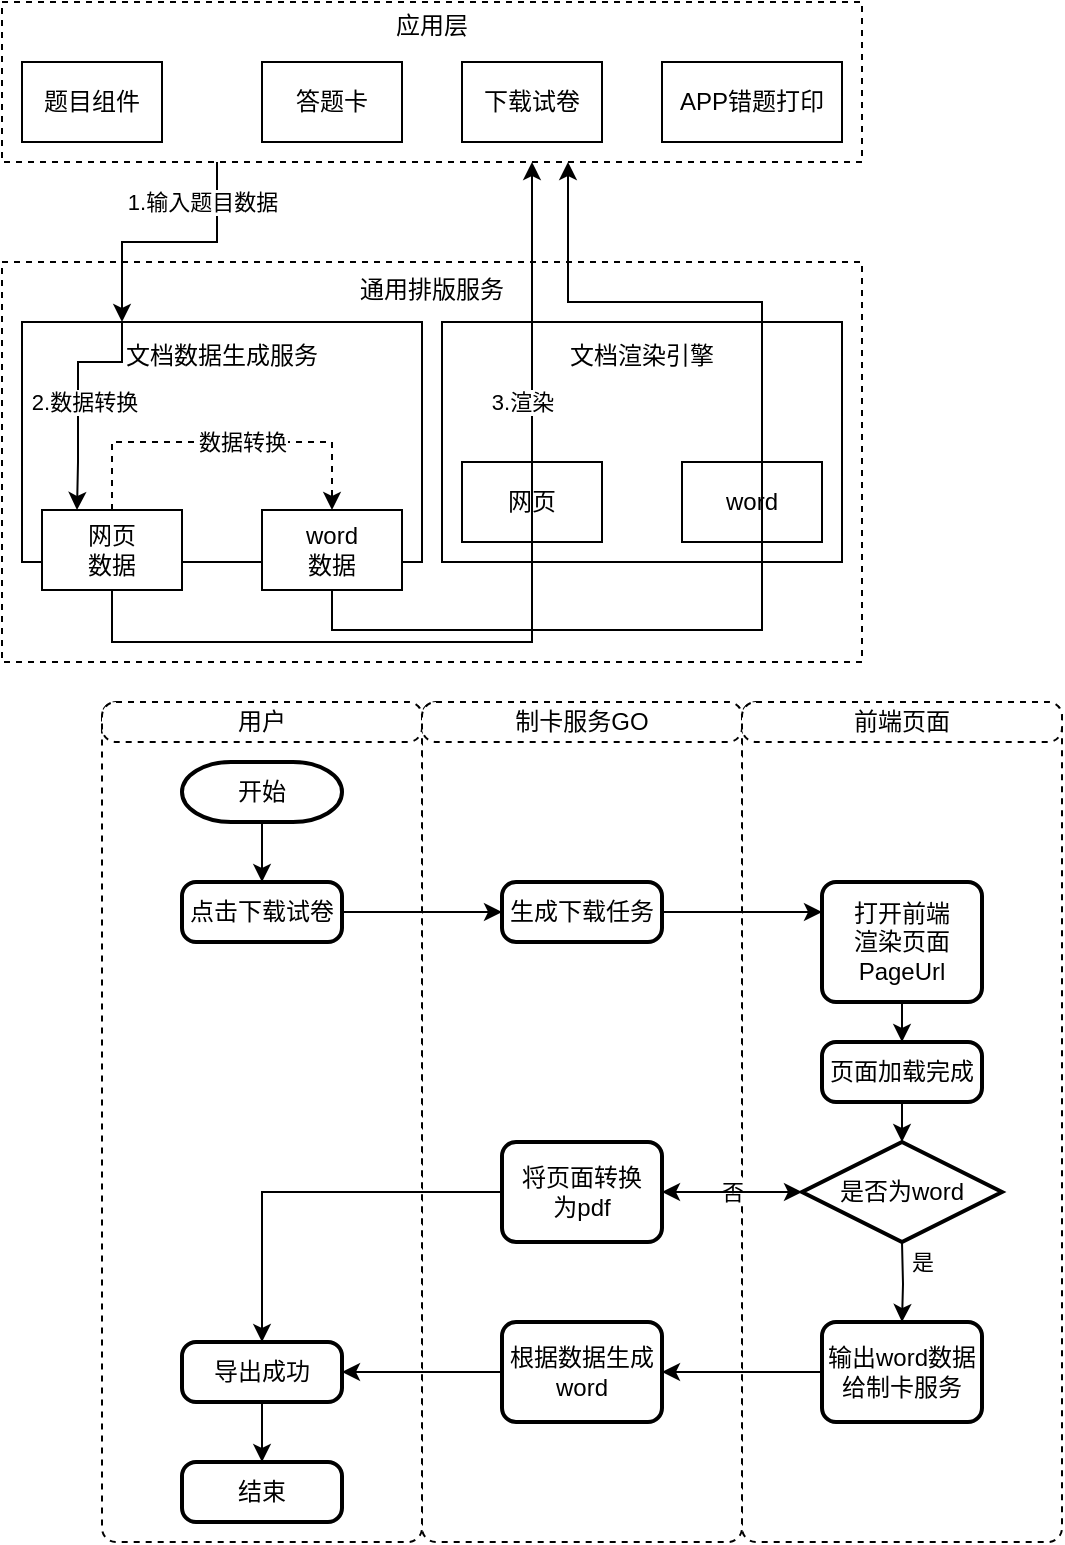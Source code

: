 <mxfile version="20.6.2" type="github">
  <diagram id="kgpKYQtTHZ0yAKxKKP6v" name="Page-1">
    <mxGraphModel dx="775" dy="491" grid="1" gridSize="10" guides="1" tooltips="1" connect="1" arrows="1" fold="1" page="1" pageScale="1" pageWidth="850" pageHeight="1100" math="0" shadow="0">
      <root>
        <mxCell id="0" />
        <mxCell id="1" parent="0" />
        <mxCell id="kpBE8-PLEMtdglSSqbAy-16" value="" style="rounded=1;whiteSpace=wrap;html=1;absoluteArcSize=1;arcSize=14;strokeWidth=1;dashed=1;" vertex="1" parent="1">
          <mxGeometry x="560" y="370" width="160" height="420" as="geometry" />
        </mxCell>
        <mxCell id="kpBE8-PLEMtdglSSqbAy-15" value="" style="rounded=1;whiteSpace=wrap;html=1;absoluteArcSize=1;arcSize=14;strokeWidth=1;dashed=1;" vertex="1" parent="1">
          <mxGeometry x="400" y="370" width="160" height="420" as="geometry" />
        </mxCell>
        <mxCell id="kpBE8-PLEMtdglSSqbAy-14" value="" style="rounded=1;whiteSpace=wrap;html=1;absoluteArcSize=1;arcSize=14;strokeWidth=1;dashed=1;" vertex="1" parent="1">
          <mxGeometry x="240" y="370" width="160" height="420" as="geometry" />
        </mxCell>
        <mxCell id="0oZg8qkL9w9ilyilMxtD-24" value="应用层&lt;br&gt;&lt;br&gt;&lt;br&gt;&lt;br&gt;&lt;br&gt;" style="rounded=0;whiteSpace=wrap;html=1;dashed=1;" parent="1" vertex="1">
          <mxGeometry x="190" y="20" width="430" height="80" as="geometry" />
        </mxCell>
        <mxCell id="0oZg8qkL9w9ilyilMxtD-13" value="通用排版服务&lt;br&gt;&lt;br&gt;&lt;br&gt;&lt;br&gt;&lt;br&gt;&lt;br&gt;&lt;br&gt;&lt;br&gt;&lt;br&gt;&lt;br&gt;&lt;br&gt;&lt;br&gt;&lt;br&gt;" style="rounded=0;whiteSpace=wrap;html=1;dashed=1;" parent="1" vertex="1">
          <mxGeometry x="190" y="150" width="430" height="200" as="geometry" />
        </mxCell>
        <mxCell id="0oZg8qkL9w9ilyilMxtD-4" value="文档数据生成服务&lt;br&gt;&lt;br&gt;&lt;br&gt;&lt;br&gt;&lt;br&gt;&lt;br&gt;&lt;br&gt;" style="rounded=0;whiteSpace=wrap;html=1;" parent="1" vertex="1">
          <mxGeometry x="200" y="180" width="200" height="120" as="geometry" />
        </mxCell>
        <mxCell id="0oZg8qkL9w9ilyilMxtD-5" value="文档渲染引擎&lt;br&gt;&lt;br&gt;&lt;br&gt;&lt;br&gt;&lt;br&gt;&lt;br&gt;&lt;br&gt;" style="rounded=0;whiteSpace=wrap;html=1;" parent="1" vertex="1">
          <mxGeometry x="410" y="180" width="200" height="120" as="geometry" />
        </mxCell>
        <mxCell id="0oZg8qkL9w9ilyilMxtD-6" value="网页" style="rounded=0;whiteSpace=wrap;html=1;" parent="1" vertex="1">
          <mxGeometry x="420" y="250" width="70" height="40" as="geometry" />
        </mxCell>
        <mxCell id="0oZg8qkL9w9ilyilMxtD-7" value="word" style="rounded=0;whiteSpace=wrap;html=1;" parent="1" vertex="1">
          <mxGeometry x="530" y="250" width="70" height="40" as="geometry" />
        </mxCell>
        <mxCell id="0oZg8qkL9w9ilyilMxtD-9" value="题目组件" style="rounded=0;whiteSpace=wrap;html=1;" parent="1" vertex="1">
          <mxGeometry x="200" y="50" width="70" height="40" as="geometry" />
        </mxCell>
        <mxCell id="0oZg8qkL9w9ilyilMxtD-10" value="答题卡" style="rounded=0;whiteSpace=wrap;html=1;" parent="1" vertex="1">
          <mxGeometry x="320" y="50" width="70" height="40" as="geometry" />
        </mxCell>
        <mxCell id="0oZg8qkL9w9ilyilMxtD-11" value="下载试卷" style="rounded=0;whiteSpace=wrap;html=1;" parent="1" vertex="1">
          <mxGeometry x="420" y="50" width="70" height="40" as="geometry" />
        </mxCell>
        <mxCell id="0oZg8qkL9w9ilyilMxtD-12" value="APP错题打印" style="rounded=0;whiteSpace=wrap;html=1;" parent="1" vertex="1">
          <mxGeometry x="520" y="50" width="90" height="40" as="geometry" />
        </mxCell>
        <mxCell id="0oZg8qkL9w9ilyilMxtD-16" style="edgeStyle=orthogonalEdgeStyle;rounded=0;orthogonalLoop=1;jettySize=auto;html=1;exitX=0.5;exitY=0;exitDx=0;exitDy=0;entryX=0.5;entryY=0;entryDx=0;entryDy=0;dashed=1;" parent="1" source="0oZg8qkL9w9ilyilMxtD-14" target="0oZg8qkL9w9ilyilMxtD-15" edge="1">
          <mxGeometry relative="1" as="geometry">
            <Array as="points">
              <mxPoint x="245" y="240" />
              <mxPoint x="355" y="240" />
            </Array>
          </mxGeometry>
        </mxCell>
        <mxCell id="0oZg8qkL9w9ilyilMxtD-31" value="数据转换" style="edgeLabel;html=1;align=center;verticalAlign=middle;resizable=0;points=[];" parent="0oZg8qkL9w9ilyilMxtD-16" vertex="1" connectable="0">
          <mxGeometry x="0.36" y="1" relative="1" as="geometry">
            <mxPoint x="-22" y="1" as="offset" />
          </mxGeometry>
        </mxCell>
        <mxCell id="0oZg8qkL9w9ilyilMxtD-17" style="edgeStyle=orthogonalEdgeStyle;rounded=0;orthogonalLoop=1;jettySize=auto;html=1;exitX=0.5;exitY=1;exitDx=0;exitDy=0;" parent="1" source="0oZg8qkL9w9ilyilMxtD-14" edge="1">
          <mxGeometry relative="1" as="geometry">
            <mxPoint x="455" y="100" as="targetPoint" />
            <Array as="points">
              <mxPoint x="245" y="340" />
              <mxPoint x="455" y="340" />
            </Array>
          </mxGeometry>
        </mxCell>
        <mxCell id="0oZg8qkL9w9ilyilMxtD-21" value="3.渲染" style="edgeLabel;html=1;align=center;verticalAlign=middle;resizable=0;points=[];" parent="0oZg8qkL9w9ilyilMxtD-17" vertex="1" connectable="0">
          <mxGeometry x="0.618" y="1" relative="1" as="geometry">
            <mxPoint x="-4" y="29" as="offset" />
          </mxGeometry>
        </mxCell>
        <mxCell id="0oZg8qkL9w9ilyilMxtD-14" value="网页&lt;br&gt;数据" style="rounded=0;whiteSpace=wrap;html=1;" parent="1" vertex="1">
          <mxGeometry x="210" y="274" width="70" height="40" as="geometry" />
        </mxCell>
        <mxCell id="0oZg8qkL9w9ilyilMxtD-22" style="edgeStyle=orthogonalEdgeStyle;rounded=0;orthogonalLoop=1;jettySize=auto;html=1;exitX=0.5;exitY=1;exitDx=0;exitDy=0;" parent="1" source="0oZg8qkL9w9ilyilMxtD-15" edge="1">
          <mxGeometry relative="1" as="geometry">
            <mxPoint x="473" y="100" as="targetPoint" />
            <Array as="points">
              <mxPoint x="355" y="334" />
              <mxPoint x="570" y="334" />
              <mxPoint x="570" y="170" />
              <mxPoint x="473" y="170" />
            </Array>
          </mxGeometry>
        </mxCell>
        <mxCell id="0oZg8qkL9w9ilyilMxtD-15" value="word&lt;br&gt;数据" style="rounded=0;whiteSpace=wrap;html=1;" parent="1" vertex="1">
          <mxGeometry x="320" y="274" width="70" height="40" as="geometry" />
        </mxCell>
        <mxCell id="0oZg8qkL9w9ilyilMxtD-25" style="edgeStyle=orthogonalEdgeStyle;rounded=0;orthogonalLoop=1;jettySize=auto;html=1;exitX=0.25;exitY=1;exitDx=0;exitDy=0;entryX=0.25;entryY=0;entryDx=0;entryDy=0;" parent="1" source="0oZg8qkL9w9ilyilMxtD-24" target="0oZg8qkL9w9ilyilMxtD-4" edge="1">
          <mxGeometry relative="1" as="geometry" />
        </mxCell>
        <mxCell id="0oZg8qkL9w9ilyilMxtD-26" value="1.输入题目数据" style="edgeLabel;html=1;align=center;verticalAlign=middle;resizable=0;points=[];" parent="0oZg8qkL9w9ilyilMxtD-25" vertex="1" connectable="0">
          <mxGeometry x="-0.239" y="1" relative="1" as="geometry">
            <mxPoint x="1" y="-21" as="offset" />
          </mxGeometry>
        </mxCell>
        <mxCell id="0oZg8qkL9w9ilyilMxtD-27" style="edgeStyle=orthogonalEdgeStyle;rounded=0;orthogonalLoop=1;jettySize=auto;html=1;exitX=0.25;exitY=0;exitDx=0;exitDy=0;entryX=0.25;entryY=0;entryDx=0;entryDy=0;" parent="1" source="0oZg8qkL9w9ilyilMxtD-4" target="0oZg8qkL9w9ilyilMxtD-14" edge="1">
          <mxGeometry relative="1" as="geometry">
            <Array as="points">
              <mxPoint x="250" y="200" />
              <mxPoint x="228" y="200" />
              <mxPoint x="228" y="250" />
            </Array>
          </mxGeometry>
        </mxCell>
        <mxCell id="0oZg8qkL9w9ilyilMxtD-28" value="2.数据转换" style="edgeLabel;html=1;align=center;verticalAlign=middle;resizable=0;points=[];" parent="0oZg8qkL9w9ilyilMxtD-27" vertex="1" connectable="0">
          <mxGeometry x="0.215" relative="1" as="geometry">
            <mxPoint x="3" y="-9" as="offset" />
          </mxGeometry>
        </mxCell>
        <mxCell id="dXwlCPIfKvS-1EIEdDII-10" style="edgeStyle=orthogonalEdgeStyle;rounded=0;orthogonalLoop=1;jettySize=auto;html=1;exitX=0.5;exitY=1;exitDx=0;exitDy=0;exitPerimeter=0;entryX=0.5;entryY=0;entryDx=0;entryDy=0;" parent="1" source="dXwlCPIfKvS-1EIEdDII-1" target="dXwlCPIfKvS-1EIEdDII-2" edge="1">
          <mxGeometry relative="1" as="geometry" />
        </mxCell>
        <mxCell id="dXwlCPIfKvS-1EIEdDII-1" value="开始" style="strokeWidth=2;html=1;shape=mxgraph.flowchart.terminator;whiteSpace=wrap;" parent="1" vertex="1">
          <mxGeometry x="280" y="400" width="80" height="30" as="geometry" />
        </mxCell>
        <mxCell id="dXwlCPIfKvS-1EIEdDII-11" style="edgeStyle=orthogonalEdgeStyle;rounded=0;orthogonalLoop=1;jettySize=auto;html=1;exitX=1;exitY=0.5;exitDx=0;exitDy=0;entryX=0;entryY=0.5;entryDx=0;entryDy=0;" parent="1" source="dXwlCPIfKvS-1EIEdDII-2" target="dXwlCPIfKvS-1EIEdDII-3" edge="1">
          <mxGeometry relative="1" as="geometry" />
        </mxCell>
        <mxCell id="dXwlCPIfKvS-1EIEdDII-2" value="点击下载试卷" style="rounded=1;whiteSpace=wrap;html=1;absoluteArcSize=1;arcSize=14;strokeWidth=2;" parent="1" vertex="1">
          <mxGeometry x="280" y="460" width="80" height="30" as="geometry" />
        </mxCell>
        <mxCell id="dXwlCPIfKvS-1EIEdDII-12" style="edgeStyle=orthogonalEdgeStyle;rounded=0;orthogonalLoop=1;jettySize=auto;html=1;exitX=1;exitY=0.5;exitDx=0;exitDy=0;entryX=0;entryY=0.25;entryDx=0;entryDy=0;" parent="1" source="dXwlCPIfKvS-1EIEdDII-3" target="dXwlCPIfKvS-1EIEdDII-4" edge="1">
          <mxGeometry relative="1" as="geometry" />
        </mxCell>
        <mxCell id="dXwlCPIfKvS-1EIEdDII-3" value="生成下载任务" style="rounded=1;whiteSpace=wrap;html=1;absoluteArcSize=1;arcSize=14;strokeWidth=2;" parent="1" vertex="1">
          <mxGeometry x="440" y="460" width="80" height="30" as="geometry" />
        </mxCell>
        <mxCell id="dXwlCPIfKvS-1EIEdDII-13" style="edgeStyle=orthogonalEdgeStyle;rounded=0;orthogonalLoop=1;jettySize=auto;html=1;exitX=0.5;exitY=1;exitDx=0;exitDy=0;entryX=0.5;entryY=0;entryDx=0;entryDy=0;" parent="1" source="dXwlCPIfKvS-1EIEdDII-4" target="dXwlCPIfKvS-1EIEdDII-8" edge="1">
          <mxGeometry relative="1" as="geometry" />
        </mxCell>
        <mxCell id="dXwlCPIfKvS-1EIEdDII-4" value="打开前端&lt;br&gt;渲染页面&lt;br&gt;PageUrl" style="rounded=1;whiteSpace=wrap;html=1;absoluteArcSize=1;arcSize=14;strokeWidth=2;" parent="1" vertex="1">
          <mxGeometry x="600" y="460" width="80" height="60" as="geometry" />
        </mxCell>
        <mxCell id="dXwlCPIfKvS-1EIEdDII-9" style="edgeStyle=orthogonalEdgeStyle;rounded=0;orthogonalLoop=1;jettySize=auto;html=1;exitX=0.5;exitY=1;exitDx=0;exitDy=0;exitPerimeter=0;entryX=0.5;entryY=0;entryDx=0;entryDy=0;" parent="1" target="dXwlCPIfKvS-1EIEdDII-7" edge="1">
          <mxGeometry relative="1" as="geometry">
            <mxPoint x="640" y="640" as="sourcePoint" />
          </mxGeometry>
        </mxCell>
        <mxCell id="dXwlCPIfKvS-1EIEdDII-14" value="是" style="edgeLabel;html=1;align=center;verticalAlign=middle;resizable=0;points=[];" parent="dXwlCPIfKvS-1EIEdDII-9" vertex="1" connectable="0">
          <mxGeometry x="0.075" y="4" relative="1" as="geometry">
            <mxPoint x="6" y="-12" as="offset" />
          </mxGeometry>
        </mxCell>
        <mxCell id="kpBE8-PLEMtdglSSqbAy-4" value="否" style="edgeStyle=orthogonalEdgeStyle;rounded=0;orthogonalLoop=1;jettySize=auto;html=1;exitX=0;exitY=0.5;exitDx=0;exitDy=0;exitPerimeter=0;entryX=1;entryY=0.5;entryDx=0;entryDy=0;" edge="1" parent="1">
          <mxGeometry relative="1" as="geometry">
            <mxPoint x="590" y="615" as="sourcePoint" />
            <mxPoint x="520" y="615" as="targetPoint" />
          </mxGeometry>
        </mxCell>
        <mxCell id="dXwlCPIfKvS-1EIEdDII-6" value="是否为word" style="strokeWidth=2;html=1;shape=mxgraph.flowchart.decision;whiteSpace=wrap;" parent="1" vertex="1">
          <mxGeometry x="590" y="590" width="100" height="50" as="geometry" />
        </mxCell>
        <mxCell id="kpBE8-PLEMtdglSSqbAy-5" style="edgeStyle=orthogonalEdgeStyle;rounded=0;orthogonalLoop=1;jettySize=auto;html=1;exitX=0;exitY=0.5;exitDx=0;exitDy=0;entryX=1;entryY=0.5;entryDx=0;entryDy=0;" edge="1" parent="1" source="dXwlCPIfKvS-1EIEdDII-7" target="kpBE8-PLEMtdglSSqbAy-3">
          <mxGeometry relative="1" as="geometry" />
        </mxCell>
        <mxCell id="dXwlCPIfKvS-1EIEdDII-7" value="输出word数据&lt;br&gt;给制卡服务" style="rounded=1;whiteSpace=wrap;html=1;absoluteArcSize=1;arcSize=14;strokeWidth=2;" parent="1" vertex="1">
          <mxGeometry x="600" y="680" width="80" height="50" as="geometry" />
        </mxCell>
        <mxCell id="kpBE8-PLEMtdglSSqbAy-1" style="edgeStyle=orthogonalEdgeStyle;rounded=0;orthogonalLoop=1;jettySize=auto;html=1;exitX=0.5;exitY=1;exitDx=0;exitDy=0;" edge="1" parent="1" source="dXwlCPIfKvS-1EIEdDII-8">
          <mxGeometry relative="1" as="geometry">
            <mxPoint x="640" y="590" as="targetPoint" />
          </mxGeometry>
        </mxCell>
        <mxCell id="dXwlCPIfKvS-1EIEdDII-8" value="页面加载完成" style="rounded=1;whiteSpace=wrap;html=1;absoluteArcSize=1;arcSize=14;strokeWidth=2;" parent="1" vertex="1">
          <mxGeometry x="600" y="540" width="80" height="30" as="geometry" />
        </mxCell>
        <mxCell id="kpBE8-PLEMtdglSSqbAy-12" style="edgeStyle=orthogonalEdgeStyle;rounded=0;orthogonalLoop=1;jettySize=auto;html=1;exitX=0;exitY=0.5;exitDx=0;exitDy=0;entryX=1;entryY=0.5;entryDx=0;entryDy=0;" edge="1" parent="1" source="kpBE8-PLEMtdglSSqbAy-3" target="kpBE8-PLEMtdglSSqbAy-6">
          <mxGeometry relative="1" as="geometry" />
        </mxCell>
        <mxCell id="kpBE8-PLEMtdglSSqbAy-3" value="根据数据生成word" style="rounded=1;whiteSpace=wrap;html=1;absoluteArcSize=1;arcSize=14;strokeWidth=2;" vertex="1" parent="1">
          <mxGeometry x="440" y="680" width="80" height="50" as="geometry" />
        </mxCell>
        <mxCell id="kpBE8-PLEMtdglSSqbAy-13" style="edgeStyle=orthogonalEdgeStyle;rounded=0;orthogonalLoop=1;jettySize=auto;html=1;exitX=0.5;exitY=1;exitDx=0;exitDy=0;" edge="1" parent="1" source="kpBE8-PLEMtdglSSqbAy-6" target="kpBE8-PLEMtdglSSqbAy-10">
          <mxGeometry relative="1" as="geometry" />
        </mxCell>
        <mxCell id="kpBE8-PLEMtdglSSqbAy-6" value="导出成功" style="rounded=1;whiteSpace=wrap;html=1;absoluteArcSize=1;arcSize=14;strokeWidth=2;" vertex="1" parent="1">
          <mxGeometry x="280" y="690" width="80" height="30" as="geometry" />
        </mxCell>
        <mxCell id="kpBE8-PLEMtdglSSqbAy-9" value="" style="edgeStyle=orthogonalEdgeStyle;rounded=0;orthogonalLoop=1;jettySize=auto;html=1;exitX=1;exitY=0.5;exitDx=0;exitDy=0;" edge="1" parent="1" source="kpBE8-PLEMtdglSSqbAy-8">
          <mxGeometry relative="1" as="geometry">
            <mxPoint x="590" y="615" as="targetPoint" />
          </mxGeometry>
        </mxCell>
        <mxCell id="kpBE8-PLEMtdglSSqbAy-11" style="edgeStyle=orthogonalEdgeStyle;rounded=0;orthogonalLoop=1;jettySize=auto;html=1;exitX=0;exitY=0.5;exitDx=0;exitDy=0;entryX=0.5;entryY=0;entryDx=0;entryDy=0;" edge="1" parent="1" source="kpBE8-PLEMtdglSSqbAy-8" target="kpBE8-PLEMtdglSSqbAy-6">
          <mxGeometry relative="1" as="geometry" />
        </mxCell>
        <mxCell id="kpBE8-PLEMtdglSSqbAy-8" value="将页面转换&lt;br&gt;为pdf" style="rounded=1;whiteSpace=wrap;html=1;absoluteArcSize=1;arcSize=14;strokeWidth=2;" vertex="1" parent="1">
          <mxGeometry x="440" y="590" width="80" height="50" as="geometry" />
        </mxCell>
        <mxCell id="kpBE8-PLEMtdglSSqbAy-10" value="结束" style="rounded=1;whiteSpace=wrap;html=1;absoluteArcSize=1;arcSize=14;strokeWidth=2;" vertex="1" parent="1">
          <mxGeometry x="280" y="750" width="80" height="30" as="geometry" />
        </mxCell>
        <mxCell id="kpBE8-PLEMtdglSSqbAy-19" value="用户" style="rounded=1;whiteSpace=wrap;html=1;absoluteArcSize=1;arcSize=14;strokeWidth=1;dashed=1;" vertex="1" parent="1">
          <mxGeometry x="240" y="370" width="160" height="20" as="geometry" />
        </mxCell>
        <mxCell id="kpBE8-PLEMtdglSSqbAy-20" value="制卡服务GO" style="rounded=1;whiteSpace=wrap;html=1;absoluteArcSize=1;arcSize=14;strokeWidth=1;dashed=1;" vertex="1" parent="1">
          <mxGeometry x="400" y="370" width="160" height="20" as="geometry" />
        </mxCell>
        <mxCell id="kpBE8-PLEMtdglSSqbAy-21" value="前端页面" style="rounded=1;whiteSpace=wrap;html=1;absoluteArcSize=1;arcSize=14;strokeWidth=1;dashed=1;" vertex="1" parent="1">
          <mxGeometry x="560" y="370" width="160" height="20" as="geometry" />
        </mxCell>
      </root>
    </mxGraphModel>
  </diagram>
</mxfile>
